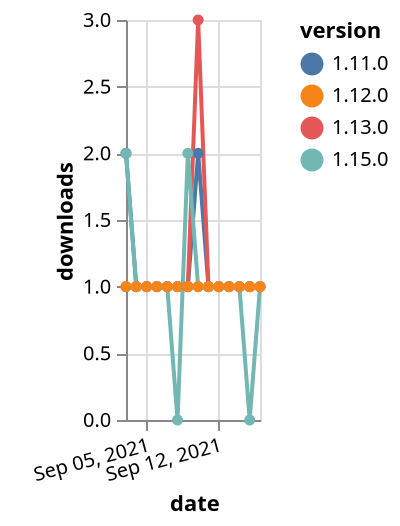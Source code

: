 {"$schema": "https://vega.github.io/schema/vega-lite/v5.json", "description": "A simple bar chart with embedded data.", "data": {"values": [{"date": "2021-09-03", "total": 219, "delta": 2, "version": "1.11.0"}, {"date": "2021-09-04", "total": 220, "delta": 1, "version": "1.11.0"}, {"date": "2021-09-05", "total": 221, "delta": 1, "version": "1.11.0"}, {"date": "2021-09-06", "total": 222, "delta": 1, "version": "1.11.0"}, {"date": "2021-09-07", "total": 223, "delta": 1, "version": "1.11.0"}, {"date": "2021-09-08", "total": 224, "delta": 1, "version": "1.11.0"}, {"date": "2021-09-09", "total": 225, "delta": 1, "version": "1.11.0"}, {"date": "2021-09-10", "total": 227, "delta": 2, "version": "1.11.0"}, {"date": "2021-09-11", "total": 228, "delta": 1, "version": "1.11.0"}, {"date": "2021-09-12", "total": 229, "delta": 1, "version": "1.11.0"}, {"date": "2021-09-13", "total": 230, "delta": 1, "version": "1.11.0"}, {"date": "2021-09-14", "total": 231, "delta": 1, "version": "1.11.0"}, {"date": "2021-09-15", "total": 232, "delta": 1, "version": "1.11.0"}, {"date": "2021-09-16", "total": 233, "delta": 1, "version": "1.11.0"}, {"date": "2021-09-03", "total": 273, "delta": 1, "version": "1.13.0"}, {"date": "2021-09-04", "total": 274, "delta": 1, "version": "1.13.0"}, {"date": "2021-09-05", "total": 275, "delta": 1, "version": "1.13.0"}, {"date": "2021-09-06", "total": 276, "delta": 1, "version": "1.13.0"}, {"date": "2021-09-07", "total": 277, "delta": 1, "version": "1.13.0"}, {"date": "2021-09-08", "total": 278, "delta": 1, "version": "1.13.0"}, {"date": "2021-09-09", "total": 279, "delta": 1, "version": "1.13.0"}, {"date": "2021-09-10", "total": 282, "delta": 3, "version": "1.13.0"}, {"date": "2021-09-11", "total": 283, "delta": 1, "version": "1.13.0"}, {"date": "2021-09-12", "total": 284, "delta": 1, "version": "1.13.0"}, {"date": "2021-09-13", "total": 285, "delta": 1, "version": "1.13.0"}, {"date": "2021-09-14", "total": 286, "delta": 1, "version": "1.13.0"}, {"date": "2021-09-15", "total": 287, "delta": 1, "version": "1.13.0"}, {"date": "2021-09-16", "total": 288, "delta": 1, "version": "1.13.0"}, {"date": "2021-09-03", "total": 112, "delta": 2, "version": "1.15.0"}, {"date": "2021-09-04", "total": 113, "delta": 1, "version": "1.15.0"}, {"date": "2021-09-05", "total": 114, "delta": 1, "version": "1.15.0"}, {"date": "2021-09-06", "total": 115, "delta": 1, "version": "1.15.0"}, {"date": "2021-09-07", "total": 116, "delta": 1, "version": "1.15.0"}, {"date": "2021-09-08", "total": 116, "delta": 0, "version": "1.15.0"}, {"date": "2021-09-09", "total": 118, "delta": 2, "version": "1.15.0"}, {"date": "2021-09-10", "total": 119, "delta": 1, "version": "1.15.0"}, {"date": "2021-09-11", "total": 120, "delta": 1, "version": "1.15.0"}, {"date": "2021-09-12", "total": 121, "delta": 1, "version": "1.15.0"}, {"date": "2021-09-13", "total": 122, "delta": 1, "version": "1.15.0"}, {"date": "2021-09-14", "total": 123, "delta": 1, "version": "1.15.0"}, {"date": "2021-09-15", "total": 123, "delta": 0, "version": "1.15.0"}, {"date": "2021-09-16", "total": 124, "delta": 1, "version": "1.15.0"}, {"date": "2021-09-03", "total": 175, "delta": 1, "version": "1.12.0"}, {"date": "2021-09-04", "total": 176, "delta": 1, "version": "1.12.0"}, {"date": "2021-09-05", "total": 177, "delta": 1, "version": "1.12.0"}, {"date": "2021-09-06", "total": 178, "delta": 1, "version": "1.12.0"}, {"date": "2021-09-07", "total": 179, "delta": 1, "version": "1.12.0"}, {"date": "2021-09-08", "total": 180, "delta": 1, "version": "1.12.0"}, {"date": "2021-09-09", "total": 181, "delta": 1, "version": "1.12.0"}, {"date": "2021-09-10", "total": 182, "delta": 1, "version": "1.12.0"}, {"date": "2021-09-11", "total": 183, "delta": 1, "version": "1.12.0"}, {"date": "2021-09-12", "total": 184, "delta": 1, "version": "1.12.0"}, {"date": "2021-09-13", "total": 185, "delta": 1, "version": "1.12.0"}, {"date": "2021-09-14", "total": 186, "delta": 1, "version": "1.12.0"}, {"date": "2021-09-15", "total": 187, "delta": 1, "version": "1.12.0"}, {"date": "2021-09-16", "total": 188, "delta": 1, "version": "1.12.0"}]}, "width": "container", "mark": {"type": "line", "point": {"filled": true}}, "encoding": {"x": {"field": "date", "type": "temporal", "timeUnit": "yearmonthdate", "title": "date", "axis": {"labelAngle": -15}}, "y": {"field": "delta", "type": "quantitative", "title": "downloads"}, "color": {"field": "version", "type": "nominal"}, "tooltip": {"field": "delta"}}}